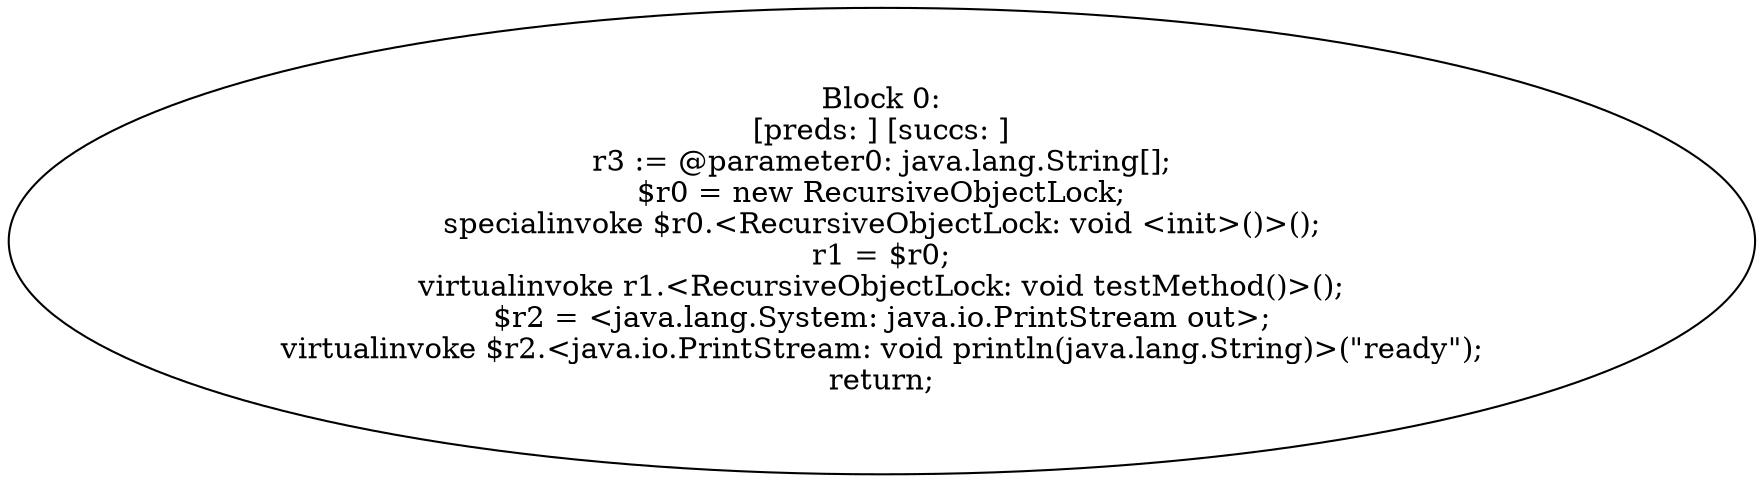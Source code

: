 digraph "unitGraph" {
    "Block 0:
[preds: ] [succs: ]
r3 := @parameter0: java.lang.String[];
$r0 = new RecursiveObjectLock;
specialinvoke $r0.<RecursiveObjectLock: void <init>()>();
r1 = $r0;
virtualinvoke r1.<RecursiveObjectLock: void testMethod()>();
$r2 = <java.lang.System: java.io.PrintStream out>;
virtualinvoke $r2.<java.io.PrintStream: void println(java.lang.String)>(\"ready\");
return;
"
}
